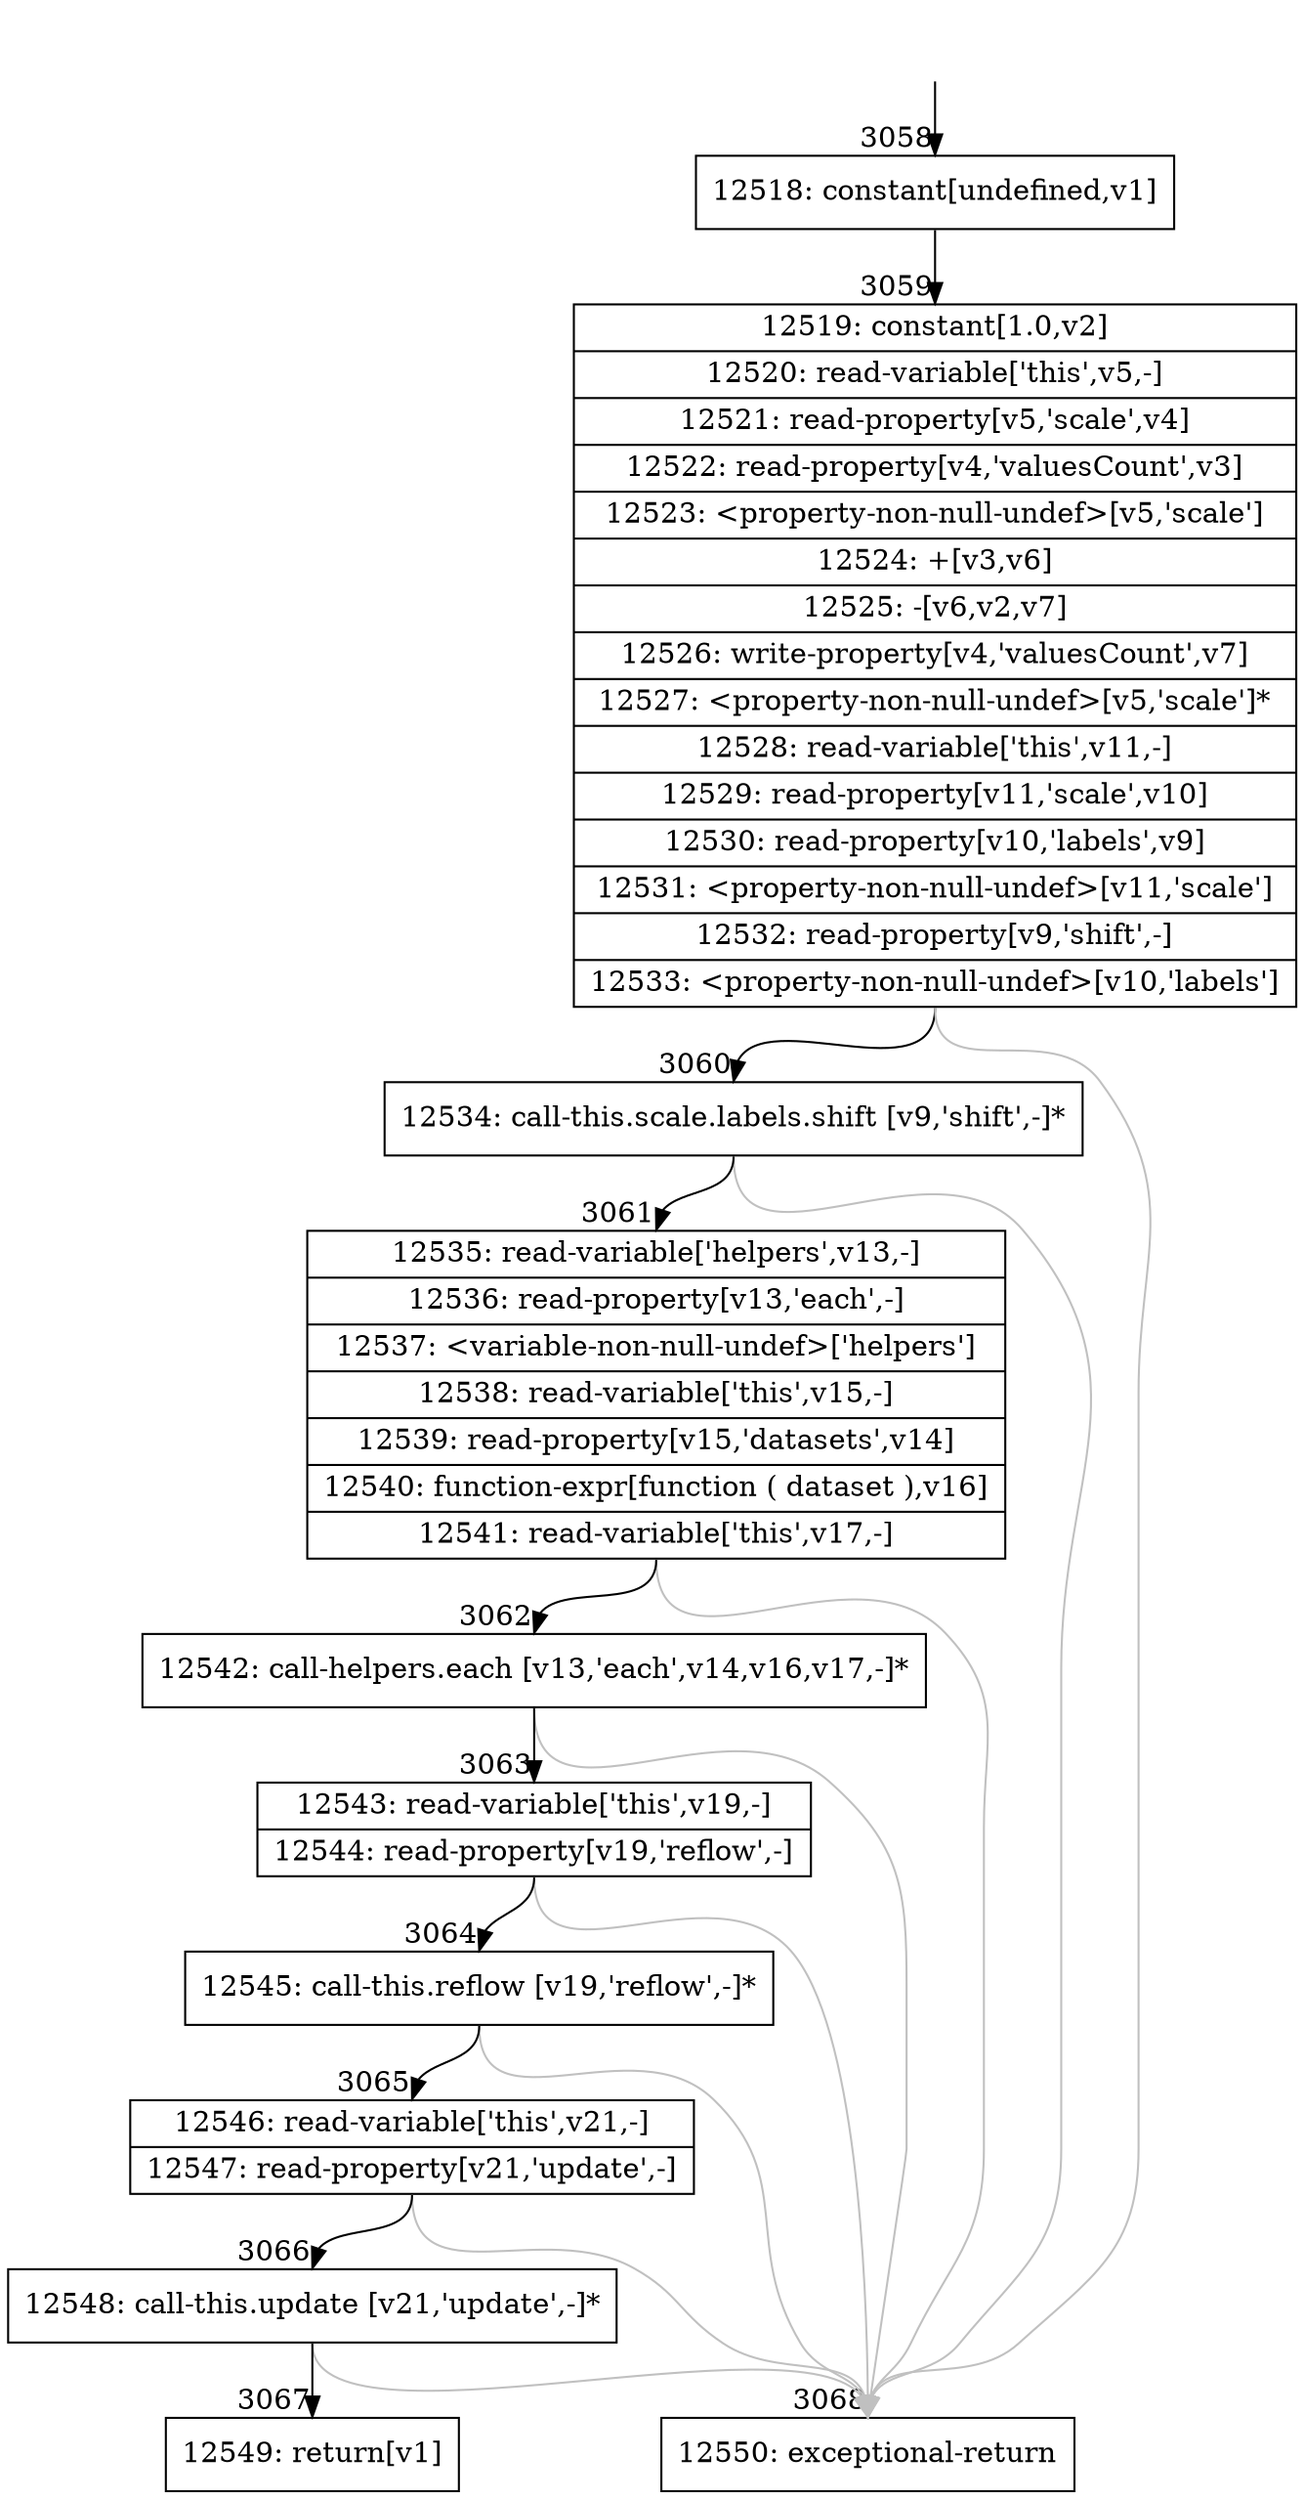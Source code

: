 digraph {
rankdir="TD"
BB_entry289[shape=none,label=""];
BB_entry289 -> BB3058 [tailport=s, headport=n, headlabel="    3058"]
BB3058 [shape=record label="{12518: constant[undefined,v1]}" ] 
BB3058 -> BB3059 [tailport=s, headport=n, headlabel="      3059"]
BB3059 [shape=record label="{12519: constant[1.0,v2]|12520: read-variable['this',v5,-]|12521: read-property[v5,'scale',v4]|12522: read-property[v4,'valuesCount',v3]|12523: \<property-non-null-undef\>[v5,'scale']|12524: +[v3,v6]|12525: -[v6,v2,v7]|12526: write-property[v4,'valuesCount',v7]|12527: \<property-non-null-undef\>[v5,'scale']*|12528: read-variable['this',v11,-]|12529: read-property[v11,'scale',v10]|12530: read-property[v10,'labels',v9]|12531: \<property-non-null-undef\>[v11,'scale']|12532: read-property[v9,'shift',-]|12533: \<property-non-null-undef\>[v10,'labels']}" ] 
BB3059 -> BB3060 [tailport=s, headport=n, headlabel="      3060"]
BB3059 -> BB3068 [tailport=s, headport=n, color=gray, headlabel="      3068"]
BB3060 [shape=record label="{12534: call-this.scale.labels.shift [v9,'shift',-]*}" ] 
BB3060 -> BB3061 [tailport=s, headport=n, headlabel="      3061"]
BB3060 -> BB3068 [tailport=s, headport=n, color=gray]
BB3061 [shape=record label="{12535: read-variable['helpers',v13,-]|12536: read-property[v13,'each',-]|12537: \<variable-non-null-undef\>['helpers']|12538: read-variable['this',v15,-]|12539: read-property[v15,'datasets',v14]|12540: function-expr[function ( dataset ),v16]|12541: read-variable['this',v17,-]}" ] 
BB3061 -> BB3062 [tailport=s, headport=n, headlabel="      3062"]
BB3061 -> BB3068 [tailport=s, headport=n, color=gray]
BB3062 [shape=record label="{12542: call-helpers.each [v13,'each',v14,v16,v17,-]*}" ] 
BB3062 -> BB3063 [tailport=s, headport=n, headlabel="      3063"]
BB3062 -> BB3068 [tailport=s, headport=n, color=gray]
BB3063 [shape=record label="{12543: read-variable['this',v19,-]|12544: read-property[v19,'reflow',-]}" ] 
BB3063 -> BB3064 [tailport=s, headport=n, headlabel="      3064"]
BB3063 -> BB3068 [tailport=s, headport=n, color=gray]
BB3064 [shape=record label="{12545: call-this.reflow [v19,'reflow',-]*}" ] 
BB3064 -> BB3065 [tailport=s, headport=n, headlabel="      3065"]
BB3064 -> BB3068 [tailport=s, headport=n, color=gray]
BB3065 [shape=record label="{12546: read-variable['this',v21,-]|12547: read-property[v21,'update',-]}" ] 
BB3065 -> BB3066 [tailport=s, headport=n, headlabel="      3066"]
BB3065 -> BB3068 [tailport=s, headport=n, color=gray]
BB3066 [shape=record label="{12548: call-this.update [v21,'update',-]*}" ] 
BB3066 -> BB3067 [tailport=s, headport=n, headlabel="      3067"]
BB3066 -> BB3068 [tailport=s, headport=n, color=gray]
BB3067 [shape=record label="{12549: return[v1]}" ] 
BB3068 [shape=record label="{12550: exceptional-return}" ] 
//#$~ 3402
}

